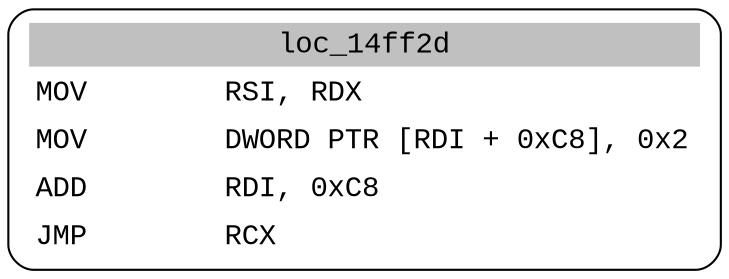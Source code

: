 digraph asm_graph {
1941 [
shape="Mrecord" fontname="Courier New"label =<<table border="0" cellborder="0" cellpadding="3"><tr><td align="center" colspan="2" bgcolor="grey">loc_14ff2d</td></tr><tr><td align="left">MOV        RSI, RDX</td></tr><tr><td align="left">MOV        DWORD PTR [RDI + 0xC8], 0x2</td></tr><tr><td align="left">ADD        RDI, 0xC8</td></tr><tr><td align="left">JMP        RCX</td></tr></table>> ];
}